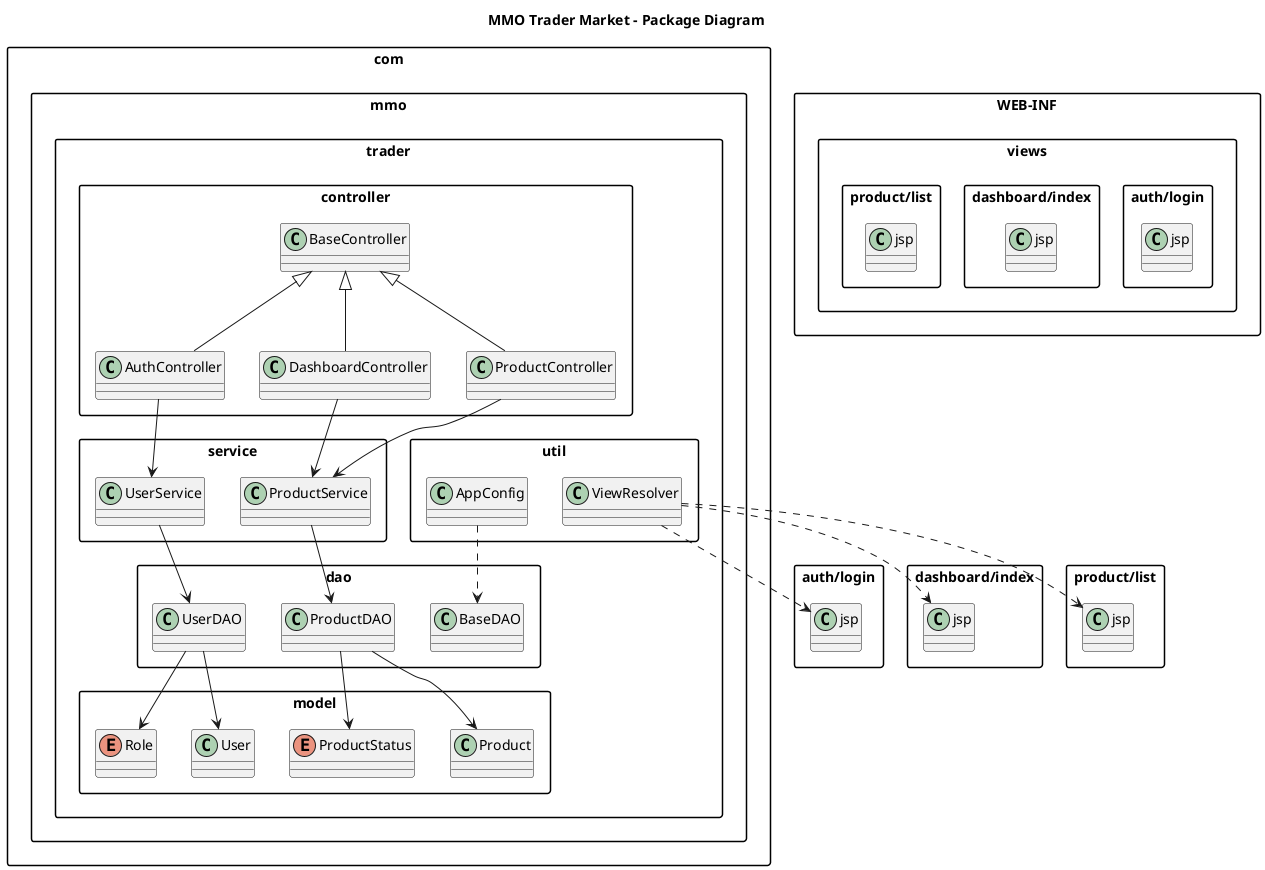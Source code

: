 @startuml
skinparam packageStyle rectangle
skinparam defaultTextAlignment center

title MMO Trader Market - Package Diagram

package "com.mmo.trader.controller" {
  class BaseController
  class AuthController
  class DashboardController
  class ProductController
}

package "com.mmo.trader.service" {
  class UserService
  class ProductService
}

package "com.mmo.trader.dao" {
  class BaseDAO
  class UserDAO
  class ProductDAO
}

package "com.mmo.trader.model" {
  class User
  class Product
  enum Role
  enum ProductStatus
}

package "com.mmo.trader.util" {
  class AppConfig
  class ViewResolver
}

package "WEB-INF.views" {
  class "auth/login.jsp"
  class "dashboard/index.jsp"
  class "product/list.jsp"
}

BaseController <|-- AuthController
BaseController <|-- DashboardController
BaseController <|-- ProductController

AuthController --> UserService
DashboardController --> ProductService
ProductController --> ProductService

UserService --> UserDAO
ProductService --> ProductDAO

UserDAO --> User
UserDAO --> Role
ProductDAO --> Product
ProductDAO --> ProductStatus

ViewResolver ..> "auth/login.jsp"
ViewResolver ..> "dashboard/index.jsp"
ViewResolver ..> "product/list.jsp"

AppConfig ..> BaseDAO
@enduml
